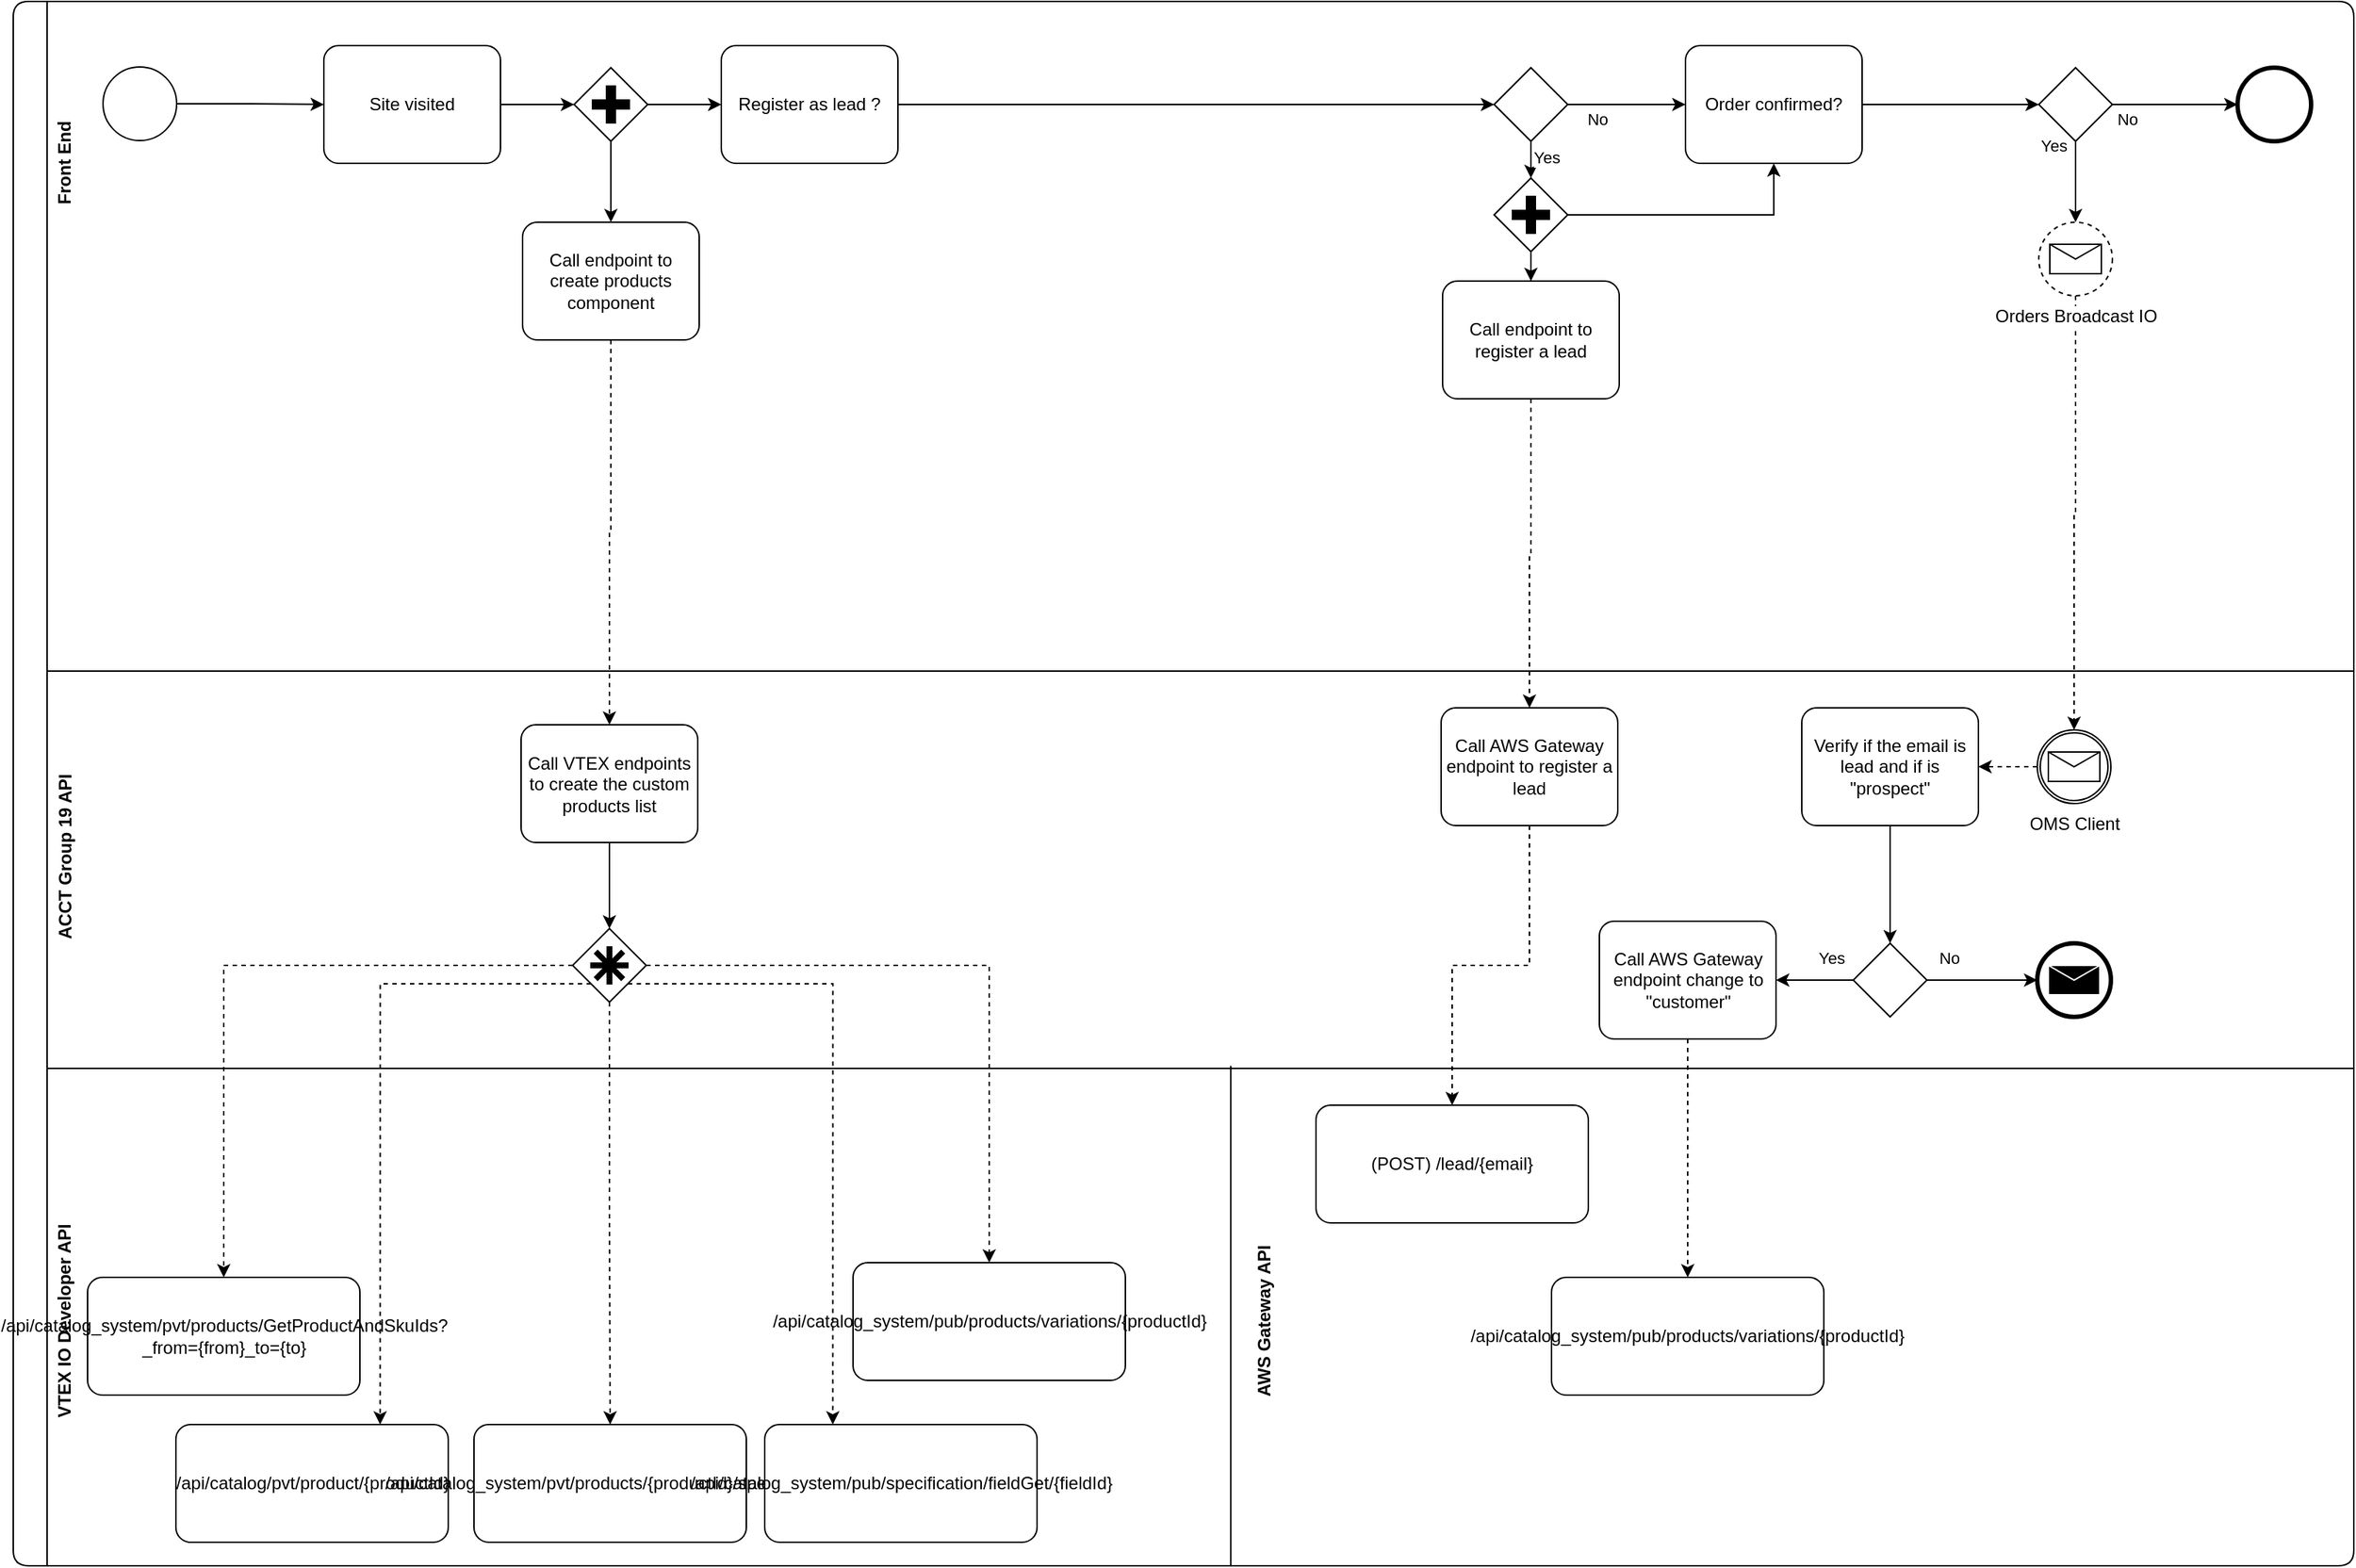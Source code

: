 <mxfile compressed="false" version="14.8.6" type="github"><diagram name="Page-1" id="2a216829-ef6e-dabb-86c1-c78162f3ba2b"><mxGraphModel dx="2078" dy="-1185" grid="1" gridSize="10" guides="1" tooltips="1" connect="1" arrows="1" fold="1" page="1" pageScale="1" pageWidth="1654" pageHeight="1169" background="none" math="0" shadow="0"><root><mxCell id="0"/><mxCell id="1" parent="0"/><mxCell id="zMS48Avbv7I0cEuDU5D0-109" value="" style="swimlane;horizontal=0;rounded=1;swimlaneLine=1;" parent="1" vertex="1"><mxGeometry x="15" y="2390" width="1590" height="1063" as="geometry"/></mxCell><mxCell id="zMS48Avbv7I0cEuDU5D0-132" style="edgeStyle=orthogonalEdgeStyle;rounded=0;orthogonalLoop=1;jettySize=auto;html=1;exitX=1;exitY=0.5;exitDx=0;exitDy=0;exitPerimeter=0;entryX=0;entryY=0.5;entryDx=0;entryDy=0;entryPerimeter=0;" parent="zMS48Avbv7I0cEuDU5D0-109" source="zMS48Avbv7I0cEuDU5D0-110" target="zMS48Avbv7I0cEuDU5D0-112" edge="1"><mxGeometry relative="1" as="geometry"><mxPoint x="191" y="69.5" as="targetPoint"/></mxGeometry></mxCell><mxCell id="zMS48Avbv7I0cEuDU5D0-110" value="" style="points=[[0.145,0.145,0],[0.5,0,0],[0.855,0.145,0],[1,0.5,0],[0.855,0.855,0],[0.5,1,0],[0.145,0.855,0],[0,0.5,0]];shape=mxgraph.bpmn.event;html=1;verticalLabelPosition=bottom;labelBackgroundColor=#ffffff;verticalAlign=top;align=center;perimeter=ellipsePerimeter;outlineConnect=0;aspect=fixed;outline=standard;symbol=general;rounded=1;strokeWidth=1;" parent="zMS48Avbv7I0cEuDU5D0-109" vertex="1"><mxGeometry x="61" y="44.5" width="50" height="50" as="geometry"/></mxCell><mxCell id="zMS48Avbv7I0cEuDU5D0-134" style="edgeStyle=orthogonalEdgeStyle;rounded=0;orthogonalLoop=1;jettySize=auto;html=1;exitX=1;exitY=0.5;exitDx=0;exitDy=0;exitPerimeter=0;entryX=0;entryY=0.5;entryDx=0;entryDy=0;entryPerimeter=0;" parent="zMS48Avbv7I0cEuDU5D0-109" source="zMS48Avbv7I0cEuDU5D0-112" target="0Z8y53NUllSxboPvA691-3" edge="1"><mxGeometry relative="1" as="geometry"><mxPoint x="426" y="70" as="targetPoint"/></mxGeometry></mxCell><mxCell id="zMS48Avbv7I0cEuDU5D0-112" value="Site visited" style="points=[[0.25,0,0],[0.5,0,0],[0.75,0,0],[1,0.25,0],[1,0.5,0],[1,0.75,0],[0.75,1,0],[0.5,1,0],[0.25,1,0],[0,0.75,0],[0,0.5,0],[0,0.25,0]];shape=mxgraph.bpmn.task;whiteSpace=wrap;rectStyle=rounded;size=10;taskMarker=abstract;rounded=0;shadow=0;glass=0;strokeWidth=1;" parent="zMS48Avbv7I0cEuDU5D0-109" vertex="1"><mxGeometry x="211" y="30" width="120" height="80" as="geometry"/></mxCell><mxCell id="0Z8y53NUllSxboPvA691-58" value="" style="edgeStyle=orthogonalEdgeStyle;rounded=0;orthogonalLoop=1;jettySize=auto;html=1;verticalAlign=bottom;labelPosition=left;verticalLabelPosition=top;align=right;" edge="1" parent="zMS48Avbv7I0cEuDU5D0-109" source="zMS48Avbv7I0cEuDU5D0-115" target="0Z8y53NUllSxboPvA691-55"><mxGeometry relative="1" as="geometry"/></mxCell><mxCell id="zMS48Avbv7I0cEuDU5D0-115" value="Register as lead ?" style="points=[[0.25,0,0],[0.5,0,0],[0.75,0,0],[1,0.25,0],[1,0.5,0],[1,0.75,0],[0.75,1,0],[0.5,1,0],[0.25,1,0],[0,0.75,0],[0,0.5,0],[0,0.25,0]];shape=mxgraph.bpmn.task;whiteSpace=wrap;rectStyle=rounded;size=10;taskMarker=abstract;rounded=0;shadow=0;glass=0;strokeWidth=1;" parent="zMS48Avbv7I0cEuDU5D0-109" vertex="1"><mxGeometry x="481" y="30" width="120" height="80" as="geometry"/></mxCell><mxCell id="zMS48Avbv7I0cEuDU5D0-127" value="" style="line;strokeWidth=1;html=1;rounded=0;shadow=0;glass=0;" parent="zMS48Avbv7I0cEuDU5D0-109" vertex="1"><mxGeometry x="23" y="450" width="1567" height="10" as="geometry"/></mxCell><mxCell id="zMS48Avbv7I0cEuDU5D0-150" value="&lt;div&gt;Front End&lt;/div&gt;" style="text;html=1;resizable=0;autosize=1;align=center;verticalAlign=middle;points=[];fillColor=none;strokeColor=none;rounded=0;shadow=0;glass=0;rotation=270;strokeWidth=1;fontStyle=1" parent="zMS48Avbv7I0cEuDU5D0-109" vertex="1"><mxGeometry y="100" width="70" height="20" as="geometry"/></mxCell><mxCell id="0Z8y53NUllSxboPvA691-45" value="" style="edgeStyle=orthogonalEdgeStyle;rounded=0;orthogonalLoop=1;jettySize=auto;html=1;" edge="1" parent="zMS48Avbv7I0cEuDU5D0-109" source="0Z8y53NUllSxboPvA691-3" target="zMS48Avbv7I0cEuDU5D0-115"><mxGeometry relative="1" as="geometry"/></mxCell><mxCell id="0Z8y53NUllSxboPvA691-50" value="" style="edgeStyle=orthogonalEdgeStyle;rounded=0;orthogonalLoop=1;jettySize=auto;html=1;" edge="1" parent="zMS48Avbv7I0cEuDU5D0-109" source="0Z8y53NUllSxboPvA691-3" target="0Z8y53NUllSxboPvA691-44"><mxGeometry relative="1" as="geometry"/></mxCell><mxCell id="0Z8y53NUllSxboPvA691-3" value="" style="points=[[0.25,0.25,0],[0.5,0,0],[0.75,0.25,0],[1,0.5,0],[0.75,0.75,0],[0.5,1,0],[0.25,0.75,0],[0,0.5,0]];shape=mxgraph.bpmn.gateway2;html=1;verticalLabelPosition=bottom;labelBackgroundColor=#ffffff;verticalAlign=top;align=center;perimeter=rhombusPerimeter;outlineConnect=0;outline=none;symbol=none;gwType=parallel;rounded=1;strokeWidth=1;" vertex="1" parent="zMS48Avbv7I0cEuDU5D0-109"><mxGeometry x="381" y="45" width="50" height="50" as="geometry"/></mxCell><mxCell id="0Z8y53NUllSxboPvA691-79" value="" style="edgeStyle=orthogonalEdgeStyle;rounded=0;orthogonalLoop=1;jettySize=auto;html=1;dashed=1;entryX=0.5;entryY=0;entryDx=0;entryDy=0;entryPerimeter=0;" edge="1" parent="zMS48Avbv7I0cEuDU5D0-109" source="0Z8y53NUllSxboPvA691-44" target="0Z8y53NUllSxboPvA691-75"><mxGeometry relative="1" as="geometry"><mxPoint x="390" y="400" as="targetPoint"/></mxGeometry></mxCell><mxCell id="0Z8y53NUllSxboPvA691-44" value="Call endpoint to create products component" style="points=[[0.25,0,0],[0.5,0,0],[0.75,0,0],[1,0.25,0],[1,0.5,0],[1,0.75,0],[0.75,1,0],[0.5,1,0],[0.25,1,0],[0,0.75,0],[0,0.5,0],[0,0.25,0]];shape=mxgraph.bpmn.task;whiteSpace=wrap;rectStyle=rounded;size=10;taskMarker=abstract;rounded=0;shadow=0;glass=0;strokeWidth=1;" vertex="1" parent="zMS48Avbv7I0cEuDU5D0-109"><mxGeometry x="346" y="150" width="120" height="80" as="geometry"/></mxCell><mxCell id="0Z8y53NUllSxboPvA691-52" value="No" style="edgeStyle=orthogonalEdgeStyle;rounded=0;orthogonalLoop=1;jettySize=auto;html=1;entryX=0;entryY=0.5;entryDx=0;entryDy=0;entryPerimeter=0;exitX=1;exitY=0.5;exitDx=0;exitDy=0;exitPerimeter=0;" edge="1" parent="zMS48Avbv7I0cEuDU5D0-109" source="0Z8y53NUllSxboPvA691-55" target="0Z8y53NUllSxboPvA691-47"><mxGeometry x="-0.5" y="-9" relative="1" as="geometry"><mxPoint x="1061" y="70" as="sourcePoint"/><mxPoint y="1" as="offset"/></mxGeometry></mxCell><mxCell id="0Z8y53NUllSxboPvA691-62" value="" style="edgeStyle=orthogonalEdgeStyle;rounded=0;orthogonalLoop=1;jettySize=auto;html=1;" edge="1" parent="zMS48Avbv7I0cEuDU5D0-109" source="0Z8y53NUllSxboPvA691-47" target="0Z8y53NUllSxboPvA691-48"><mxGeometry relative="1" as="geometry"/></mxCell><mxCell id="0Z8y53NUllSxboPvA691-47" value="Order confirmed?" style="points=[[0.25,0,0],[0.5,0,0],[0.75,0,0],[1,0.25,0],[1,0.5,0],[1,0.75,0],[0.75,1,0],[0.5,1,0],[0.25,1,0],[0,0.75,0],[0,0.5,0],[0,0.25,0]];shape=mxgraph.bpmn.task;whiteSpace=wrap;rectStyle=rounded;size=10;taskMarker=abstract;rounded=0;shadow=0;glass=0;strokeWidth=1;" vertex="1" parent="zMS48Avbv7I0cEuDU5D0-109"><mxGeometry x="1136" y="30" width="120" height="80" as="geometry"/></mxCell><mxCell id="0Z8y53NUllSxboPvA691-64" value="Yes" style="edgeStyle=orthogonalEdgeStyle;rounded=0;orthogonalLoop=1;jettySize=auto;html=1;" edge="1" parent="zMS48Avbv7I0cEuDU5D0-109" source="0Z8y53NUllSxboPvA691-48" target="0Z8y53NUllSxboPvA691-63"><mxGeometry x="-0.928" y="-15" relative="1" as="geometry"><mxPoint y="1" as="offset"/></mxGeometry></mxCell><mxCell id="0Z8y53NUllSxboPvA691-68" value="No" style="edgeStyle=orthogonalEdgeStyle;rounded=0;orthogonalLoop=1;jettySize=auto;html=1;entryX=0;entryY=0.5;entryDx=0;entryDy=0;entryPerimeter=0;" edge="1" parent="zMS48Avbv7I0cEuDU5D0-109" source="0Z8y53NUllSxboPvA691-48" target="0Z8y53NUllSxboPvA691-49"><mxGeometry x="-0.765" y="-9" relative="1" as="geometry"><mxPoint x="1506" y="70" as="targetPoint"/><mxPoint y="1" as="offset"/></mxGeometry></mxCell><mxCell id="0Z8y53NUllSxboPvA691-48" value="" style="points=[[0.25,0.25,0],[0.5,0,0],[0.75,0.25,0],[1,0.5,0],[0.75,0.75,0],[0.5,1,0],[0.25,0.75,0],[0,0.5,0]];shape=mxgraph.bpmn.gateway2;html=1;verticalLabelPosition=bottom;labelBackgroundColor=#ffffff;verticalAlign=top;align=center;perimeter=rhombusPerimeter;outlineConnect=0;outline=none;symbol=none;rounded=1;strokeWidth=1;" vertex="1" parent="zMS48Avbv7I0cEuDU5D0-109"><mxGeometry x="1376" y="45" width="50" height="50" as="geometry"/></mxCell><mxCell id="0Z8y53NUllSxboPvA691-49" value="" style="points=[[0.145,0.145,0],[0.5,0,0],[0.855,0.145,0],[1,0.5,0],[0.855,0.855,0],[0.5,1,0],[0.145,0.855,0],[0,0.5,0]];shape=mxgraph.bpmn.event;html=1;verticalLabelPosition=bottom;labelBackgroundColor=#ffffff;verticalAlign=top;align=center;perimeter=ellipsePerimeter;outlineConnect=0;aspect=fixed;outline=end;symbol=terminate2;rounded=1;strokeWidth=1;" vertex="1" parent="zMS48Avbv7I0cEuDU5D0-109"><mxGeometry x="1511" y="45" width="50" height="50" as="geometry"/></mxCell><mxCell id="0Z8y53NUllSxboPvA691-59" style="edgeStyle=orthogonalEdgeStyle;rounded=0;orthogonalLoop=1;jettySize=auto;html=1;exitX=1;exitY=0.5;exitDx=0;exitDy=0;exitPerimeter=0;entryX=0.5;entryY=1;entryDx=0;entryDy=0;entryPerimeter=0;" edge="1" parent="zMS48Avbv7I0cEuDU5D0-109" source="0Z8y53NUllSxboPvA691-60" target="0Z8y53NUllSxboPvA691-47"><mxGeometry relative="1" as="geometry"/></mxCell><mxCell id="0Z8y53NUllSxboPvA691-96" value="" style="edgeStyle=orthogonalEdgeStyle;rounded=0;orthogonalLoop=1;jettySize=auto;html=1;dashed=1;" edge="1" parent="zMS48Avbv7I0cEuDU5D0-109" source="0Z8y53NUllSxboPvA691-54" target="0Z8y53NUllSxboPvA691-95"><mxGeometry relative="1" as="geometry"/></mxCell><mxCell id="0Z8y53NUllSxboPvA691-54" value="Call endpoint to register a lead" style="points=[[0.25,0,0],[0.5,0,0],[0.75,0,0],[1,0.25,0],[1,0.5,0],[1,0.75,0],[0.75,1,0],[0.5,1,0],[0.25,1,0],[0,0.75,0],[0,0.5,0],[0,0.25,0]];shape=mxgraph.bpmn.task;whiteSpace=wrap;rectStyle=rounded;size=10;taskMarker=abstract;rounded=0;shadow=0;glass=0;strokeWidth=1;" vertex="1" parent="zMS48Avbv7I0cEuDU5D0-109"><mxGeometry x="971" y="190" width="120" height="80" as="geometry"/></mxCell><mxCell id="0Z8y53NUllSxboPvA691-72" value="" style="edgeStyle=orthogonalEdgeStyle;rounded=0;orthogonalLoop=1;jettySize=auto;html=1;" edge="1" parent="zMS48Avbv7I0cEuDU5D0-109" source="0Z8y53NUllSxboPvA691-55" target="0Z8y53NUllSxboPvA691-60"><mxGeometry relative="1" as="geometry"/></mxCell><mxCell id="0Z8y53NUllSxboPvA691-116" value="Yes" style="edgeLabel;html=1;align=left;verticalAlign=bottom;resizable=0;points=[];labelPosition=right;verticalLabelPosition=top;" vertex="1" connectable="0" parent="0Z8y53NUllSxboPvA691-72"><mxGeometry x="-0.737" y="-1" relative="1" as="geometry"><mxPoint x="1" y="12" as="offset"/></mxGeometry></mxCell><mxCell id="0Z8y53NUllSxboPvA691-55" value="" style="points=[[0.25,0.25,0],[0.5,0,0],[0.75,0.25,0],[1,0.5,0],[0.75,0.75,0],[0.5,1,0],[0.25,0.75,0],[0,0.5,0]];shape=mxgraph.bpmn.gateway2;html=1;verticalLabelPosition=bottom;labelBackgroundColor=#ffffff;verticalAlign=top;align=center;perimeter=rhombusPerimeter;outlineConnect=0;outline=none;symbol=none;rounded=1;strokeWidth=1;" vertex="1" parent="zMS48Avbv7I0cEuDU5D0-109"><mxGeometry x="1006" y="45" width="50" height="50" as="geometry"/></mxCell><mxCell id="0Z8y53NUllSxboPvA691-73" value="" style="edgeStyle=orthogonalEdgeStyle;rounded=0;orthogonalLoop=1;jettySize=auto;html=1;" edge="1" parent="zMS48Avbv7I0cEuDU5D0-109" source="0Z8y53NUllSxboPvA691-60" target="0Z8y53NUllSxboPvA691-54"><mxGeometry relative="1" as="geometry"/></mxCell><mxCell id="0Z8y53NUllSxboPvA691-60" value="" style="points=[[0.25,0.25,0],[0.5,0,0],[0.75,0.25,0],[1,0.5,0],[0.75,0.75,0],[0.5,1,0],[0.25,0.75,0],[0,0.5,0]];shape=mxgraph.bpmn.gateway2;html=1;verticalLabelPosition=bottom;labelBackgroundColor=#ffffff;verticalAlign=top;align=center;perimeter=rhombusPerimeter;outlineConnect=0;outline=none;symbol=none;gwType=parallel;rounded=1;strokeWidth=1;" vertex="1" parent="zMS48Avbv7I0cEuDU5D0-109"><mxGeometry x="1006" y="120" width="50" height="50" as="geometry"/></mxCell><mxCell id="0Z8y53NUllSxboPvA691-74" style="edgeStyle=orthogonalEdgeStyle;rounded=0;orthogonalLoop=1;jettySize=auto;html=1;exitX=0.5;exitY=1;exitDx=0;exitDy=0;exitPerimeter=0;entryX=0.5;entryY=0;entryDx=0;entryDy=0;entryPerimeter=0;dashed=1;" edge="1" parent="zMS48Avbv7I0cEuDU5D0-109" source="0Z8y53NUllSxboPvA691-63" target="0Z8y53NUllSxboPvA691-71"><mxGeometry relative="1" as="geometry"/></mxCell><mxCell id="0Z8y53NUllSxboPvA691-63" value="Orders Broadcast IO" style="points=[[0.145,0.145,0],[0.5,0,0],[0.855,0.145,0],[1,0.5,0],[0.855,0.855,0],[0.5,1,0],[0.145,0.855,0],[0,0.5,0]];shape=mxgraph.bpmn.event;html=1;verticalLabelPosition=bottom;labelBackgroundColor=#ffffff;verticalAlign=top;align=center;perimeter=ellipsePerimeter;outlineConnect=0;aspect=fixed;outline=eventNonint;symbol=message;" vertex="1" parent="zMS48Avbv7I0cEuDU5D0-109"><mxGeometry x="1376" y="150" width="50" height="50" as="geometry"/></mxCell><mxCell id="0Z8y53NUllSxboPvA691-103" value="" style="edgeStyle=orthogonalEdgeStyle;rounded=0;orthogonalLoop=1;jettySize=auto;html=1;dashed=1;" edge="1" parent="zMS48Avbv7I0cEuDU5D0-109" source="0Z8y53NUllSxboPvA691-71" target="0Z8y53NUllSxboPvA691-99"><mxGeometry relative="1" as="geometry"/></mxCell><mxCell id="0Z8y53NUllSxboPvA691-71" value="OMS Client" style="points=[[0.145,0.145,0],[0.5,0,0],[0.855,0.145,0],[1,0.5,0],[0.855,0.855,0],[0.5,1,0],[0.145,0.855,0],[0,0.5,0]];shape=mxgraph.bpmn.event;html=1;verticalLabelPosition=bottom;labelBackgroundColor=#ffffff;verticalAlign=top;align=center;perimeter=ellipsePerimeter;outlineConnect=0;aspect=fixed;outline=catching;symbol=message;" vertex="1" parent="zMS48Avbv7I0cEuDU5D0-109"><mxGeometry x="1375" y="495" width="50" height="50" as="geometry"/></mxCell><mxCell id="0Z8y53NUllSxboPvA691-94" value="" style="edgeStyle=orthogonalEdgeStyle;rounded=0;orthogonalLoop=1;jettySize=auto;html=1;exitX=0.5;exitY=1;exitDx=0;exitDy=0;exitPerimeter=0;" edge="1" parent="zMS48Avbv7I0cEuDU5D0-109" source="0Z8y53NUllSxboPvA691-75" target="0Z8y53NUllSxboPvA691-80"><mxGeometry relative="1" as="geometry"><mxPoint x="405" y="631.5" as="sourcePoint"/></mxGeometry></mxCell><mxCell id="0Z8y53NUllSxboPvA691-75" value="Call VTEX endpoints to create the custom products list" style="points=[[0.25,0,0],[0.5,0,0],[0.75,0,0],[1,0.25,0],[1,0.5,0],[1,0.75,0],[0.75,1,0],[0.5,1,0],[0.25,1,0],[0,0.75,0],[0,0.5,0],[0,0.25,0]];shape=mxgraph.bpmn.task;whiteSpace=wrap;rectStyle=rounded;size=10;taskMarker=abstract;rounded=0;shadow=0;glass=0;strokeWidth=1;" vertex="1" parent="zMS48Avbv7I0cEuDU5D0-109"><mxGeometry x="345" y="491.5" width="120" height="80" as="geometry"/></mxCell><mxCell id="0Z8y53NUllSxboPvA691-88" value="" style="edgeStyle=orthogonalEdgeStyle;rounded=0;orthogonalLoop=1;jettySize=auto;html=1;dashed=1;" edge="1" parent="zMS48Avbv7I0cEuDU5D0-109" source="0Z8y53NUllSxboPvA691-80" target="0Z8y53NUllSxboPvA691-81"><mxGeometry relative="1" as="geometry"><mxPoint x="300.5" y="792" as="targetPoint"/></mxGeometry></mxCell><mxCell id="0Z8y53NUllSxboPvA691-89" style="edgeStyle=orthogonalEdgeStyle;rounded=0;orthogonalLoop=1;jettySize=auto;html=1;exitX=0.25;exitY=0.75;exitDx=0;exitDy=0;exitPerimeter=0;entryX=0.75;entryY=0;entryDx=0;entryDy=0;entryPerimeter=0;dashed=1;" edge="1" parent="zMS48Avbv7I0cEuDU5D0-109" source="0Z8y53NUllSxboPvA691-80" target="0Z8y53NUllSxboPvA691-82"><mxGeometry relative="1" as="geometry"/></mxCell><mxCell id="0Z8y53NUllSxboPvA691-91" value="" style="edgeStyle=orthogonalEdgeStyle;rounded=0;orthogonalLoop=1;jettySize=auto;html=1;dashed=1;" edge="1" parent="zMS48Avbv7I0cEuDU5D0-109" source="0Z8y53NUllSxboPvA691-80" target="0Z8y53NUllSxboPvA691-83"><mxGeometry relative="1" as="geometry"><mxPoint x="405.5" y="897" as="targetPoint"/></mxGeometry></mxCell><mxCell id="0Z8y53NUllSxboPvA691-92" style="edgeStyle=orthogonalEdgeStyle;rounded=0;orthogonalLoop=1;jettySize=auto;html=1;exitX=0.75;exitY=0.75;exitDx=0;exitDy=0;exitPerimeter=0;entryX=0.25;entryY=0;entryDx=0;entryDy=0;entryPerimeter=0;dashed=1;" edge="1" parent="zMS48Avbv7I0cEuDU5D0-109" source="0Z8y53NUllSxboPvA691-80" target="0Z8y53NUllSxboPvA691-84"><mxGeometry relative="1" as="geometry"/></mxCell><mxCell id="0Z8y53NUllSxboPvA691-93" style="edgeStyle=orthogonalEdgeStyle;rounded=0;orthogonalLoop=1;jettySize=auto;html=1;exitX=1;exitY=0.5;exitDx=0;exitDy=0;exitPerimeter=0;entryX=0.5;entryY=0;entryDx=0;entryDy=0;entryPerimeter=0;dashed=1;" edge="1" parent="zMS48Avbv7I0cEuDU5D0-109" source="0Z8y53NUllSxboPvA691-80" target="0Z8y53NUllSxboPvA691-85"><mxGeometry relative="1" as="geometry"/></mxCell><mxCell id="0Z8y53NUllSxboPvA691-80" value="" style="points=[[0.25,0.25,0],[0.5,0,0],[0.75,0.25,0],[1,0.5,0],[0.75,0.75,0],[0.5,1,0],[0.25,0.75,0],[0,0.5,0]];shape=mxgraph.bpmn.gateway2;html=1;verticalLabelPosition=bottom;labelBackgroundColor=#ffffff;verticalAlign=top;align=center;perimeter=rhombusPerimeter;outlineConnect=0;outline=none;symbol=none;gwType=complex;" vertex="1" parent="zMS48Avbv7I0cEuDU5D0-109"><mxGeometry x="380" y="630" width="50" height="50" as="geometry"/></mxCell><mxCell id="0Z8y53NUllSxboPvA691-81" value="/api/catalog_system/pvt/products/GetProductAndSkuIds?_from={from}_to={to}" style="points=[[0.25,0,0],[0.5,0,0],[0.75,0,0],[1,0.25,0],[1,0.5,0],[1,0.75,0],[0.75,1,0],[0.5,1,0],[0.25,1,0],[0,0.75,0],[0,0.5,0],[0,0.25,0]];shape=mxgraph.bpmn.task;whiteSpace=wrap;rectStyle=rounded;size=10;taskMarker=abstract;rounded=0;shadow=0;glass=0;strokeWidth=1;" vertex="1" parent="zMS48Avbv7I0cEuDU5D0-109"><mxGeometry x="50.5" y="867" width="185" height="80" as="geometry"/></mxCell><mxCell id="0Z8y53NUllSxboPvA691-82" value="/api/catalog/pvt/product/{productId}" style="points=[[0.25,0,0],[0.5,0,0],[0.75,0,0],[1,0.25,0],[1,0.5,0],[1,0.75,0],[0.75,1,0],[0.5,1,0],[0.25,1,0],[0,0.75,0],[0,0.5,0],[0,0.25,0]];shape=mxgraph.bpmn.task;whiteSpace=wrap;rectStyle=rounded;size=10;taskMarker=abstract;rounded=0;shadow=0;glass=0;strokeWidth=1;" vertex="1" parent="zMS48Avbv7I0cEuDU5D0-109"><mxGeometry x="110.5" y="967" width="185" height="80" as="geometry"/></mxCell><mxCell id="0Z8y53NUllSxboPvA691-83" value="/api/catalog_system/pvt/products/{productId}/specification" style="points=[[0.25,0,0],[0.5,0,0],[0.75,0,0],[1,0.25,0],[1,0.5,0],[1,0.75,0],[0.75,1,0],[0.5,1,0],[0.25,1,0],[0,0.75,0],[0,0.5,0],[0,0.25,0]];shape=mxgraph.bpmn.task;whiteSpace=wrap;rectStyle=rounded;size=10;taskMarker=abstract;rounded=0;shadow=0;glass=0;strokeWidth=1;" vertex="1" parent="zMS48Avbv7I0cEuDU5D0-109"><mxGeometry x="313" y="967" width="185" height="80" as="geometry"/></mxCell><mxCell id="0Z8y53NUllSxboPvA691-84" value="/api/catalog_system/pub/specification/fieldGet/{fieldId}" style="points=[[0.25,0,0],[0.5,0,0],[0.75,0,0],[1,0.25,0],[1,0.5,0],[1,0.75,0],[0.75,1,0],[0.5,1,0],[0.25,1,0],[0,0.75,0],[0,0.5,0],[0,0.25,0]];shape=mxgraph.bpmn.task;whiteSpace=wrap;rectStyle=rounded;size=10;taskMarker=abstract;rounded=0;shadow=0;glass=0;strokeWidth=1;" vertex="1" parent="zMS48Avbv7I0cEuDU5D0-109"><mxGeometry x="510.5" y="967" width="185" height="80" as="geometry"/></mxCell><mxCell id="0Z8y53NUllSxboPvA691-85" value="/api/catalog_system/pub/products/variations/{productId}" style="points=[[0.25,0,0],[0.5,0,0],[0.75,0,0],[1,0.25,0],[1,0.5,0],[1,0.75,0],[0.75,1,0],[0.5,1,0],[0.25,1,0],[0,0.75,0],[0,0.5,0],[0,0.25,0]];shape=mxgraph.bpmn.task;whiteSpace=wrap;rectStyle=rounded;size=10;taskMarker=abstract;rounded=0;shadow=0;glass=0;strokeWidth=1;" vertex="1" parent="zMS48Avbv7I0cEuDU5D0-109"><mxGeometry x="570.5" y="857" width="185" height="80" as="geometry"/></mxCell><mxCell id="0Z8y53NUllSxboPvA691-111" style="edgeStyle=orthogonalEdgeStyle;rounded=0;orthogonalLoop=1;jettySize=auto;html=1;exitX=0.5;exitY=1;exitDx=0;exitDy=0;exitPerimeter=0;dashed=1;" edge="1" parent="zMS48Avbv7I0cEuDU5D0-109" source="0Z8y53NUllSxboPvA691-95" target="0Z8y53NUllSxboPvA691-97"><mxGeometry relative="1" as="geometry"/></mxCell><mxCell id="0Z8y53NUllSxboPvA691-95" value="Call AWS Gateway endpoint to register a lead" style="points=[[0.25,0,0],[0.5,0,0],[0.75,0,0],[1,0.25,0],[1,0.5,0],[1,0.75,0],[0.75,1,0],[0.5,1,0],[0.25,1,0],[0,0.75,0],[0,0.5,0],[0,0.25,0]];shape=mxgraph.bpmn.task;whiteSpace=wrap;rectStyle=rounded;size=10;taskMarker=abstract;rounded=0;shadow=0;glass=0;strokeWidth=1;" vertex="1" parent="zMS48Avbv7I0cEuDU5D0-109"><mxGeometry x="970" y="480" width="120" height="80" as="geometry"/></mxCell><mxCell id="0Z8y53NUllSxboPvA691-97" value="(POST) /lead/{email}" style="points=[[0.25,0,0],[0.5,0,0],[0.75,0,0],[1,0.25,0],[1,0.5,0],[1,0.75,0],[0.75,1,0],[0.5,1,0],[0.25,1,0],[0,0.75,0],[0,0.5,0],[0,0.25,0]];shape=mxgraph.bpmn.task;whiteSpace=wrap;rectStyle=rounded;size=10;taskMarker=abstract;rounded=0;shadow=0;glass=0;strokeWidth=1;" vertex="1" parent="zMS48Avbv7I0cEuDU5D0-109"><mxGeometry x="885" y="750" width="185" height="80" as="geometry"/></mxCell><mxCell id="0Z8y53NUllSxboPvA691-98" value="AWS Gateway API" style="text;html=1;resizable=0;autosize=1;align=center;verticalAlign=middle;points=[];fillColor=none;strokeColor=none;rounded=0;shadow=0;glass=0;rotation=270;strokeWidth=1;fontStyle=1" vertex="1" parent="zMS48Avbv7I0cEuDU5D0-109"><mxGeometry x="790" y="887" width="120" height="20" as="geometry"/></mxCell><mxCell id="0Z8y53NUllSxboPvA691-104" value="" style="edgeStyle=orthogonalEdgeStyle;rounded=0;orthogonalLoop=1;jettySize=auto;html=1;exitX=0.5;exitY=1;exitDx=0;exitDy=0;exitPerimeter=0;" edge="1" parent="zMS48Avbv7I0cEuDU5D0-109" source="0Z8y53NUllSxboPvA691-99" target="0Z8y53NUllSxboPvA691-100"><mxGeometry relative="1" as="geometry"><mxPoint x="1275" y="620" as="sourcePoint"/></mxGeometry></mxCell><mxCell id="0Z8y53NUllSxboPvA691-99" value="Verify if the email is lead and if is &quot;prospect&quot;" style="points=[[0.25,0,0],[0.5,0,0],[0.75,0,0],[1,0.25,0],[1,0.5,0],[1,0.75,0],[0.75,1,0],[0.5,1,0],[0.25,1,0],[0,0.75,0],[0,0.5,0],[0,0.25,0]];shape=mxgraph.bpmn.task;whiteSpace=wrap;rectStyle=rounded;size=10;taskMarker=abstract;rounded=0;shadow=0;glass=0;strokeWidth=1;" vertex="1" parent="zMS48Avbv7I0cEuDU5D0-109"><mxGeometry x="1215" y="480" width="120" height="80" as="geometry"/></mxCell><mxCell id="0Z8y53NUllSxboPvA691-107" value="Yes" style="edgeStyle=orthogonalEdgeStyle;rounded=0;orthogonalLoop=1;jettySize=auto;html=1;entryX=1;entryY=0.5;entryDx=0;entryDy=0;entryPerimeter=0;" edge="1" parent="zMS48Avbv7I0cEuDU5D0-109" source="0Z8y53NUllSxboPvA691-100" target="0Z8y53NUllSxboPvA691-105"><mxGeometry x="-0.429" y="-15" relative="1" as="geometry"><mxPoint x="1170" y="665" as="targetPoint"/><mxPoint as="offset"/></mxGeometry></mxCell><mxCell id="0Z8y53NUllSxboPvA691-100" value="" style="points=[[0.25,0.25,0],[0.5,0,0],[0.75,0.25,0],[1,0.5,0],[0.75,0.75,0],[0.5,1,0],[0.25,0.75,0],[0,0.5,0]];shape=mxgraph.bpmn.gateway2;html=1;verticalLabelPosition=bottom;labelBackgroundColor=#ffffff;verticalAlign=top;align=center;perimeter=rhombusPerimeter;outlineConnect=0;outline=none;symbol=none;rounded=1;strokeWidth=1;" vertex="1" parent="zMS48Avbv7I0cEuDU5D0-109"><mxGeometry x="1250" y="640" width="50" height="50" as="geometry"/></mxCell><mxCell id="0Z8y53NUllSxboPvA691-101" value="" style="points=[[0.145,0.145,0],[0.5,0,0],[0.855,0.145,0],[1,0.5,0],[0.855,0.855,0],[0.5,1,0],[0.145,0.855,0],[0,0.5,0]];shape=mxgraph.bpmn.event;html=1;verticalLabelPosition=bottom;labelBackgroundColor=#ffffff;verticalAlign=top;align=center;perimeter=ellipsePerimeter;outlineConnect=0;aspect=fixed;outline=end;symbol=message;" vertex="1" parent="zMS48Avbv7I0cEuDU5D0-109"><mxGeometry x="1375" y="640" width="50" height="50" as="geometry"/></mxCell><mxCell id="0Z8y53NUllSxboPvA691-102" value="No" style="edgeStyle=orthogonalEdgeStyle;rounded=0;orthogonalLoop=1;jettySize=auto;html=1;" edge="1" parent="zMS48Avbv7I0cEuDU5D0-109" source="0Z8y53NUllSxboPvA691-100" target="0Z8y53NUllSxboPvA691-101"><mxGeometry x="-0.6" y="15" relative="1" as="geometry"><mxPoint as="offset"/></mxGeometry></mxCell><mxCell id="0Z8y53NUllSxboPvA691-110" value="" style="edgeStyle=orthogonalEdgeStyle;rounded=0;orthogonalLoop=1;jettySize=auto;html=1;entryX=0.5;entryY=0;entryDx=0;entryDy=0;entryPerimeter=0;dashed=1;" edge="1" parent="zMS48Avbv7I0cEuDU5D0-109" source="0Z8y53NUllSxboPvA691-105" target="0Z8y53NUllSxboPvA691-108"><mxGeometry relative="1" as="geometry"><mxPoint x="865" y="785" as="targetPoint"/></mxGeometry></mxCell><mxCell id="0Z8y53NUllSxboPvA691-105" value="Call AWS Gateway endpoint change to &quot;customer&quot;" style="points=[[0.25,0,0],[0.5,0,0],[0.75,0,0],[1,0.25,0],[1,0.5,0],[1,0.75,0],[0.75,1,0],[0.5,1,0],[0.25,1,0],[0,0.75,0],[0,0.5,0],[0,0.25,0]];shape=mxgraph.bpmn.task;whiteSpace=wrap;rectStyle=rounded;size=10;taskMarker=abstract;rounded=0;shadow=0;glass=0;strokeWidth=1;" vertex="1" parent="zMS48Avbv7I0cEuDU5D0-109"><mxGeometry x="1077.5" y="625" width="120" height="80" as="geometry"/></mxCell><mxCell id="0Z8y53NUllSxboPvA691-108" value="/api/catalog_system/pub/products/variations/{productId}" style="points=[[0.25,0,0],[0.5,0,0],[0.75,0,0],[1,0.25,0],[1,0.5,0],[1,0.75,0],[0.75,1,0],[0.5,1,0],[0.25,1,0],[0,0.75,0],[0,0.5,0],[0,0.25,0]];shape=mxgraph.bpmn.task;whiteSpace=wrap;rectStyle=rounded;size=10;taskMarker=abstract;rounded=0;shadow=0;glass=0;strokeWidth=1;" vertex="1" parent="zMS48Avbv7I0cEuDU5D0-109"><mxGeometry x="1045" y="867" width="185" height="80" as="geometry"/></mxCell><mxCell id="0Z8y53NUllSxboPvA691-112" value="" style="line;strokeWidth=1;html=1;rounded=0;shadow=0;glass=0;" vertex="1" parent="zMS48Avbv7I0cEuDU5D0-109"><mxGeometry x="23" y="720" width="1567" height="10" as="geometry"/></mxCell><mxCell id="0Z8y53NUllSxboPvA691-113" value="VTEX IO Developer API" style="text;html=1;resizable=0;autosize=1;align=center;verticalAlign=middle;points=[];fillColor=none;strokeColor=none;rounded=0;shadow=0;glass=0;rotation=270;strokeWidth=1;fontStyle=1" vertex="1" parent="zMS48Avbv7I0cEuDU5D0-109"><mxGeometry x="-40" y="887" width="150" height="20" as="geometry"/></mxCell><mxCell id="0Z8y53NUllSxboPvA691-114" value="ACCT Group 19 API" style="text;html=1;resizable=0;autosize=1;align=center;verticalAlign=middle;points=[];fillColor=none;strokeColor=none;rounded=0;shadow=0;glass=0;rotation=270;strokeWidth=1;fontStyle=1" vertex="1" parent="zMS48Avbv7I0cEuDU5D0-109"><mxGeometry x="-30" y="571.5" width="130" height="20" as="geometry"/></mxCell><mxCell id="0Z8y53NUllSxboPvA691-117" value="" style="line;strokeWidth=1;html=1;rounded=0;shadow=0;glass=0;rotation=90;" vertex="1" parent="zMS48Avbv7I0cEuDU5D0-109"><mxGeometry x="657.31" y="888.07" width="339.62" height="10" as="geometry"/></mxCell></root></mxGraphModel></diagram></mxfile>